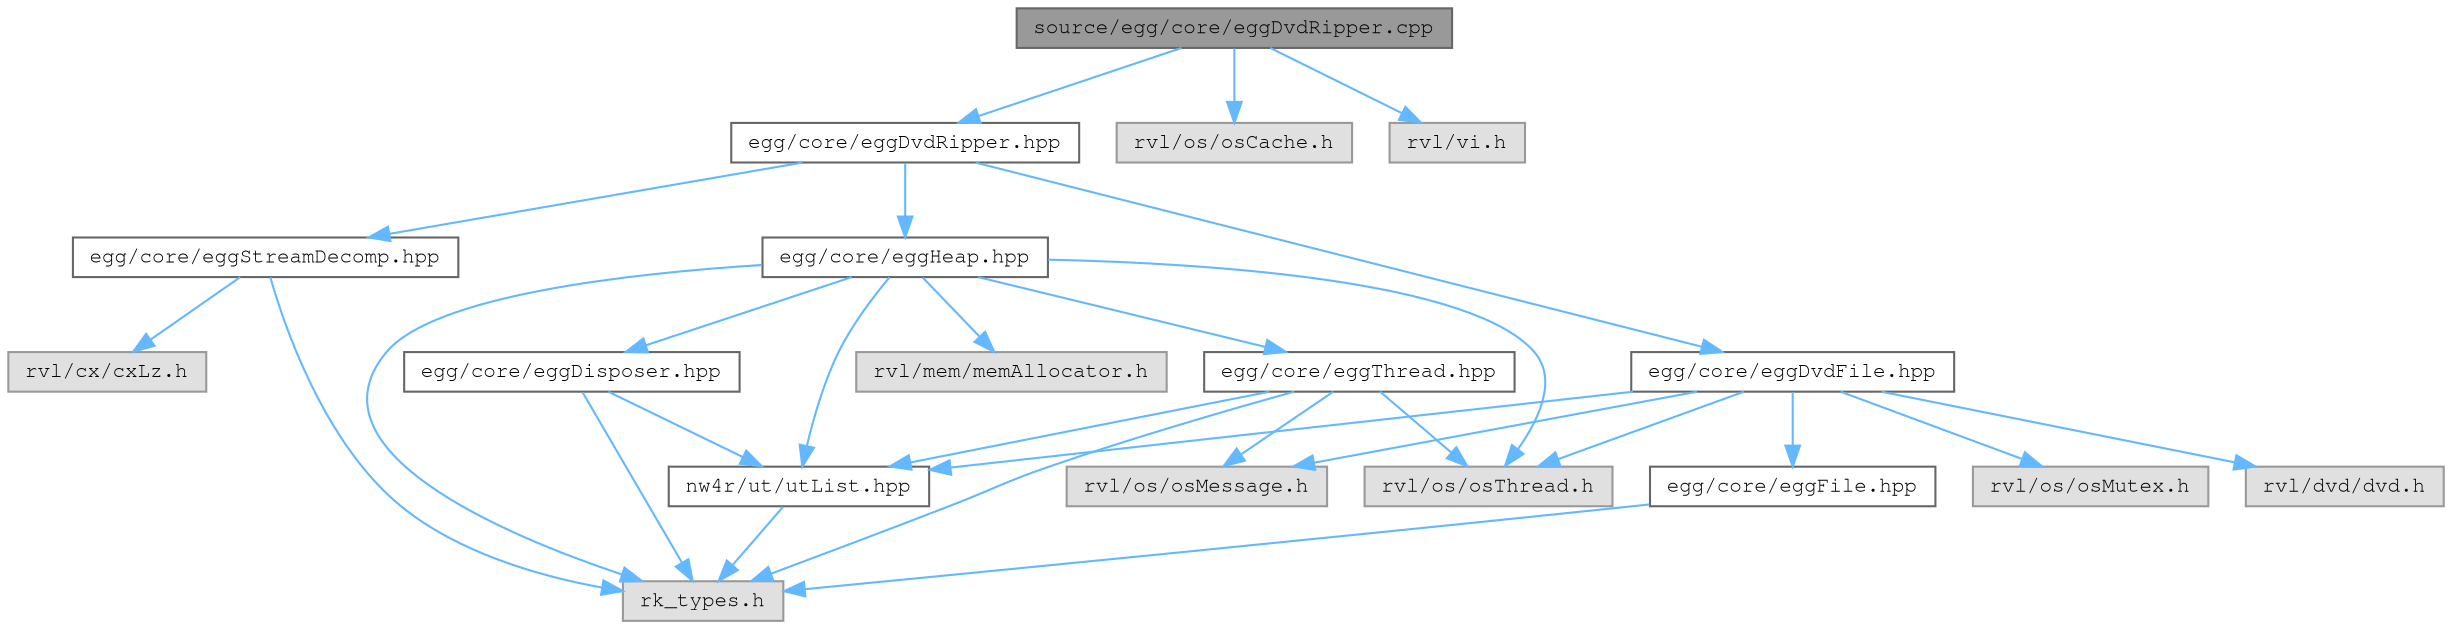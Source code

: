 digraph "source/egg/core/eggDvdRipper.cpp"
{
 // LATEX_PDF_SIZE
  bgcolor="transparent";
  edge [fontname=FreeMono,fontsize=10,labelfontname=FreeMono,labelfontsize=10];
  node [fontname=FreeMono,fontsize=10,shape=box,height=0.2,width=0.4];
  Node1 [label="source/egg/core/eggDvdRipper.cpp",height=0.2,width=0.4,color="gray40", fillcolor="grey60", style="filled", fontcolor="black",tooltip="Implementations for the EGG DVD ripper."];
  Node1 -> Node2 [color="steelblue1",style="solid"];
  Node2 [label="egg/core/eggDvdRipper.hpp",height=0.2,width=0.4,color="grey40", fillcolor="white", style="filled",URL="$egg_dvd_ripper_8hpp.html",tooltip="Headers for the EGG DVD ripper."];
  Node2 -> Node3 [color="steelblue1",style="solid"];
  Node3 [label="egg/core/eggDvdFile.hpp",height=0.2,width=0.4,color="grey40", fillcolor="white", style="filled",URL="$egg_dvd_file_8hpp.html",tooltip="Implementation of File for files on the DVD (read-only)."];
  Node3 -> Node4 [color="steelblue1",style="solid"];
  Node4 [label="egg/core/eggFile.hpp",height=0.2,width=0.4,color="grey40", fillcolor="white", style="filled",URL="$egg_file_8hpp.html",tooltip="Base file class."];
  Node4 -> Node5 [color="steelblue1",style="solid"];
  Node5 [label="rk_types.h",height=0.2,width=0.4,color="grey60", fillcolor="#E0E0E0", style="filled",tooltip=" "];
  Node3 -> Node6 [color="steelblue1",style="solid"];
  Node6 [label="nw4r/ut/utList.hpp",height=0.2,width=0.4,color="grey40", fillcolor="white", style="filled",URL="$ut_list_8hpp_source.html",tooltip=" "];
  Node6 -> Node5 [color="steelblue1",style="solid"];
  Node3 -> Node7 [color="steelblue1",style="solid"];
  Node7 [label="rvl/os/osMessage.h",height=0.2,width=0.4,color="grey60", fillcolor="#E0E0E0", style="filled",tooltip=" "];
  Node3 -> Node8 [color="steelblue1",style="solid"];
  Node8 [label="rvl/os/osMutex.h",height=0.2,width=0.4,color="grey60", fillcolor="#E0E0E0", style="filled",tooltip=" "];
  Node3 -> Node9 [color="steelblue1",style="solid"];
  Node9 [label="rvl/os/osThread.h",height=0.2,width=0.4,color="grey60", fillcolor="#E0E0E0", style="filled",tooltip=" "];
  Node3 -> Node10 [color="steelblue1",style="solid"];
  Node10 [label="rvl/dvd/dvd.h",height=0.2,width=0.4,color="grey60", fillcolor="#E0E0E0", style="filled",tooltip=" "];
  Node2 -> Node11 [color="steelblue1",style="solid"];
  Node11 [label="egg/core/eggHeap.hpp",height=0.2,width=0.4,color="grey40", fillcolor="white", style="filled",URL="$egg_heap_8hpp.html",tooltip="Base Heap class."];
  Node11 -> Node12 [color="steelblue1",style="solid"];
  Node12 [label="egg/core/eggDisposer.hpp",height=0.2,width=0.4,color="grey40", fillcolor="white", style="filled",URL="$egg_disposer_8hpp.html",tooltip="Headers for EGG::Disposer."];
  Node12 -> Node6 [color="steelblue1",style="solid"];
  Node12 -> Node5 [color="steelblue1",style="solid"];
  Node11 -> Node6 [color="steelblue1",style="solid"];
  Node11 -> Node5 [color="steelblue1",style="solid"];
  Node11 -> Node9 [color="steelblue1",style="solid"];
  Node11 -> Node13 [color="steelblue1",style="solid"];
  Node13 [label="rvl/mem/memAllocator.h",height=0.2,width=0.4,color="grey60", fillcolor="#E0E0E0", style="filled",tooltip=" "];
  Node11 -> Node14 [color="steelblue1",style="solid"];
  Node14 [label="egg/core/eggThread.hpp",height=0.2,width=0.4,color="grey40", fillcolor="white", style="filled",URL="$egg_thread_8hpp.html",tooltip="Thread class for extending."];
  Node14 -> Node6 [color="steelblue1",style="solid"];
  Node14 -> Node5 [color="steelblue1",style="solid"];
  Node14 -> Node7 [color="steelblue1",style="solid"];
  Node14 -> Node9 [color="steelblue1",style="solid"];
  Node2 -> Node15 [color="steelblue1",style="solid"];
  Node15 [label="egg/core/eggStreamDecomp.hpp",height=0.2,width=0.4,color="grey40", fillcolor="white", style="filled",URL="$egg_stream_decomp_8hpp.html",tooltip="Wrappers for the CX streaming decompressors."];
  Node15 -> Node5 [color="steelblue1",style="solid"];
  Node15 -> Node16 [color="steelblue1",style="solid"];
  Node16 [label="rvl/cx/cxLz.h",height=0.2,width=0.4,color="grey60", fillcolor="#E0E0E0", style="filled",tooltip=" "];
  Node1 -> Node17 [color="steelblue1",style="solid"];
  Node17 [label="rvl/os/osCache.h",height=0.2,width=0.4,color="grey60", fillcolor="#E0E0E0", style="filled",tooltip=" "];
  Node1 -> Node18 [color="steelblue1",style="solid"];
  Node18 [label="rvl/vi.h",height=0.2,width=0.4,color="grey60", fillcolor="#E0E0E0", style="filled",tooltip=" "];
}
